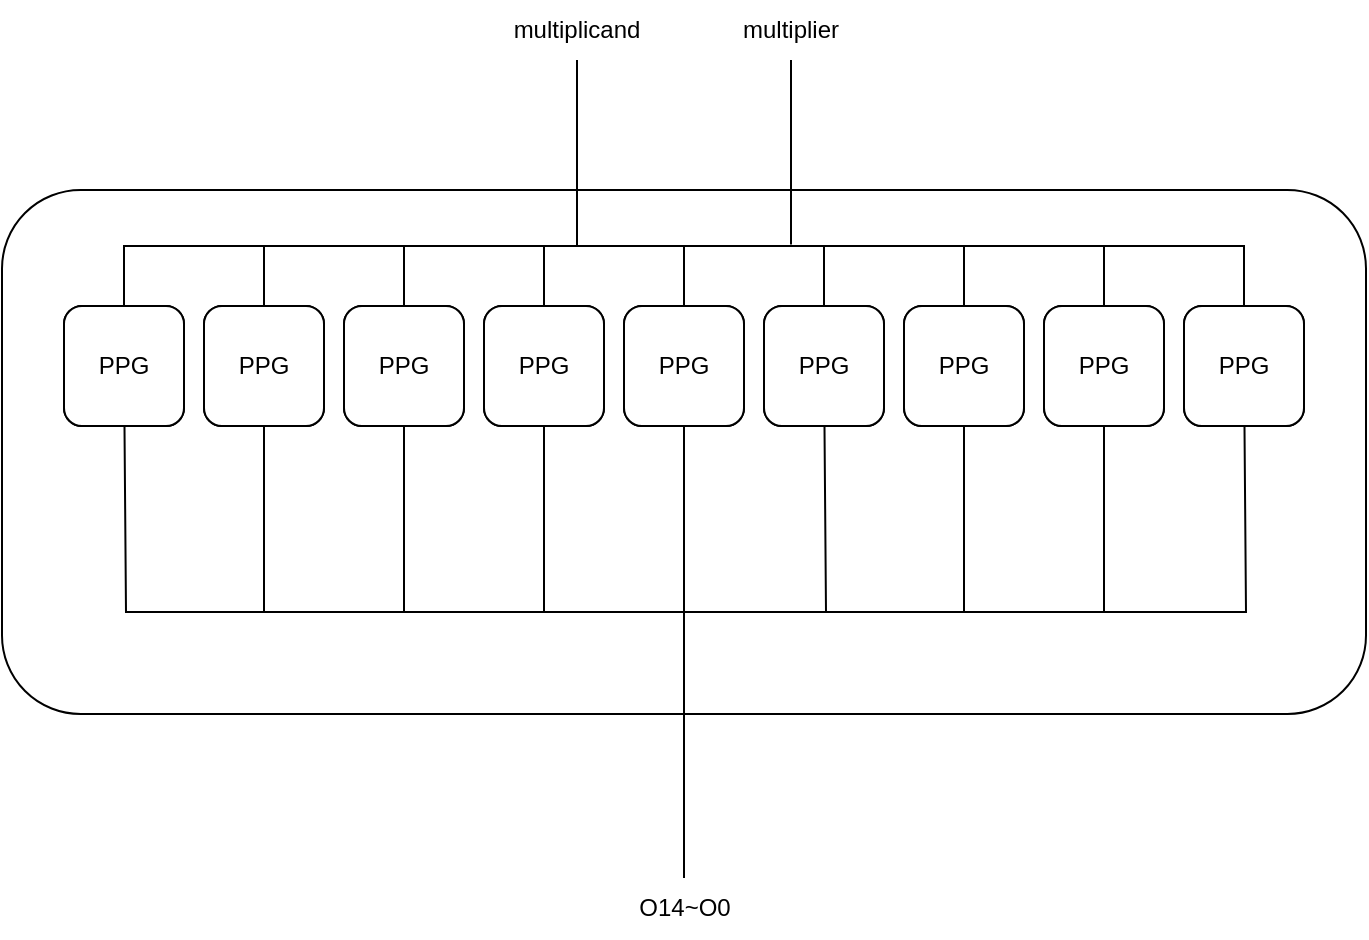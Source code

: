 <mxfile version="21.6.9" type="device">
  <diagram id="-GrPzJMxOl5cILJKljhI" name="페이지-1">
    <mxGraphModel dx="1221" dy="638" grid="0" gridSize="10" guides="1" tooltips="1" connect="1" arrows="1" fold="1" page="0" pageScale="1" pageWidth="827" pageHeight="1169" math="0" shadow="0">
      <root>
        <mxCell id="0" />
        <mxCell id="1" parent="0" />
        <mxCell id="Rnmd6pnbZlGe_Y1eaghR-26" value="PPG" style="rounded=1;whiteSpace=wrap;html=1;flipV=1;flipH=0;rotation=-180;" vertex="1" parent="1">
          <mxGeometry x="774" y="191" width="60" height="60" as="geometry" />
        </mxCell>
        <mxCell id="Rnmd6pnbZlGe_Y1eaghR-27" value="PPG" style="rounded=1;whiteSpace=wrap;html=1;flipV=1;flipH=0;rotation=-180;" vertex="1" parent="1">
          <mxGeometry x="704" y="191" width="60" height="60" as="geometry" />
        </mxCell>
        <mxCell id="Rnmd6pnbZlGe_Y1eaghR-29" value="PPG" style="rounded=1;whiteSpace=wrap;html=1;flipV=1;flipH=0;rotation=-180;" vertex="1" parent="1">
          <mxGeometry x="634" y="191" width="60" height="60" as="geometry" />
        </mxCell>
        <mxCell id="Rnmd6pnbZlGe_Y1eaghR-28" value="PPG" style="rounded=1;whiteSpace=wrap;html=1;flipV=1;flipH=0;rotation=-180;" vertex="1" parent="1">
          <mxGeometry x="564" y="191" width="60" height="60" as="geometry" />
        </mxCell>
        <mxCell id="Rnmd6pnbZlGe_Y1eaghR-34" value="PPG" style="rounded=1;whiteSpace=wrap;html=1;flipV=1;flipH=0;rotation=-180;" vertex="1" parent="1">
          <mxGeometry x="214" y="191" width="60" height="60" as="geometry" />
        </mxCell>
        <mxCell id="Rnmd6pnbZlGe_Y1eaghR-33" value="PPG" style="rounded=1;whiteSpace=wrap;html=1;flipV=1;flipH=0;rotation=-180;" vertex="1" parent="1">
          <mxGeometry x="284" y="191" width="60" height="60" as="geometry" />
        </mxCell>
        <mxCell id="Rnmd6pnbZlGe_Y1eaghR-32" value="PPG" style="rounded=1;whiteSpace=wrap;html=1;flipV=1;flipH=0;rotation=-180;" vertex="1" parent="1">
          <mxGeometry x="354" y="191" width="60" height="60" as="geometry" />
        </mxCell>
        <mxCell id="Rnmd6pnbZlGe_Y1eaghR-31" value="PPG" style="rounded=1;whiteSpace=wrap;html=1;flipV=1;flipH=0;rotation=-180;" vertex="1" parent="1">
          <mxGeometry x="424" y="191" width="60" height="60" as="geometry" />
        </mxCell>
        <mxCell id="Rnmd6pnbZlGe_Y1eaghR-30" value="PPG" style="rounded=1;whiteSpace=wrap;html=1;flipV=1;flipH=0;rotation=-180;" vertex="1" parent="1">
          <mxGeometry x="494" y="191" width="60" height="60" as="geometry" />
        </mxCell>
        <mxCell id="Rnmd6pnbZlGe_Y1eaghR-3" value="PPG" style="rounded=1;whiteSpace=wrap;html=1;" vertex="1" parent="1">
          <mxGeometry x="214" y="191" width="60" height="60" as="geometry" />
        </mxCell>
        <mxCell id="Rnmd6pnbZlGe_Y1eaghR-4" value="PPG" style="rounded=1;whiteSpace=wrap;html=1;" vertex="1" parent="1">
          <mxGeometry x="284" y="191" width="60" height="60" as="geometry" />
        </mxCell>
        <mxCell id="Rnmd6pnbZlGe_Y1eaghR-5" value="PPG" style="rounded=1;whiteSpace=wrap;html=1;" vertex="1" parent="1">
          <mxGeometry x="424" y="191" width="60" height="60" as="geometry" />
        </mxCell>
        <mxCell id="Rnmd6pnbZlGe_Y1eaghR-6" value="PPG" style="rounded=1;whiteSpace=wrap;html=1;" vertex="1" parent="1">
          <mxGeometry x="354" y="191" width="60" height="60" as="geometry" />
        </mxCell>
        <mxCell id="Rnmd6pnbZlGe_Y1eaghR-7" value="PPG" style="rounded=1;whiteSpace=wrap;html=1;" vertex="1" parent="1">
          <mxGeometry x="494" y="191" width="60" height="60" as="geometry" />
        </mxCell>
        <mxCell id="Rnmd6pnbZlGe_Y1eaghR-8" value="PPG" style="rounded=1;whiteSpace=wrap;html=1;" vertex="1" parent="1">
          <mxGeometry x="564" y="191" width="60" height="60" as="geometry" />
        </mxCell>
        <mxCell id="Rnmd6pnbZlGe_Y1eaghR-9" value="PPG" style="rounded=1;whiteSpace=wrap;html=1;" vertex="1" parent="1">
          <mxGeometry x="634" y="191" width="60" height="60" as="geometry" />
        </mxCell>
        <mxCell id="Rnmd6pnbZlGe_Y1eaghR-10" value="PPG" style="rounded=1;whiteSpace=wrap;html=1;" vertex="1" parent="1">
          <mxGeometry x="704" y="191" width="60" height="60" as="geometry" />
        </mxCell>
        <mxCell id="Rnmd6pnbZlGe_Y1eaghR-11" value="PPG" style="rounded=1;whiteSpace=wrap;html=1;" vertex="1" parent="1">
          <mxGeometry x="774" y="191" width="60" height="60" as="geometry" />
        </mxCell>
        <mxCell id="Rnmd6pnbZlGe_Y1eaghR-14" style="edgeStyle=orthogonalEdgeStyle;rounded=0;orthogonalLoop=1;jettySize=auto;html=1;endArrow=none;endFill=0;" edge="1" parent="1" source="Rnmd6pnbZlGe_Y1eaghR-12" target="Rnmd6pnbZlGe_Y1eaghR-5">
          <mxGeometry relative="1" as="geometry">
            <Array as="points">
              <mxPoint x="471" y="161" />
              <mxPoint x="454" y="161" />
            </Array>
          </mxGeometry>
        </mxCell>
        <mxCell id="Rnmd6pnbZlGe_Y1eaghR-15" style="edgeStyle=orthogonalEdgeStyle;rounded=0;orthogonalLoop=1;jettySize=auto;html=1;endArrow=none;endFill=0;" edge="1" parent="1" source="Rnmd6pnbZlGe_Y1eaghR-12" target="Rnmd6pnbZlGe_Y1eaghR-3">
          <mxGeometry relative="1" as="geometry">
            <Array as="points">
              <mxPoint x="471" y="161" />
              <mxPoint x="244" y="161" />
            </Array>
          </mxGeometry>
        </mxCell>
        <mxCell id="Rnmd6pnbZlGe_Y1eaghR-18" style="edgeStyle=orthogonalEdgeStyle;rounded=0;orthogonalLoop=1;jettySize=auto;html=1;entryX=0.5;entryY=0;entryDx=0;entryDy=0;endArrow=none;endFill=0;" edge="1" parent="1" source="Rnmd6pnbZlGe_Y1eaghR-12" target="Rnmd6pnbZlGe_Y1eaghR-4">
          <mxGeometry relative="1" as="geometry">
            <Array as="points">
              <mxPoint x="471" y="161" />
              <mxPoint x="314" y="161" />
            </Array>
          </mxGeometry>
        </mxCell>
        <mxCell id="Rnmd6pnbZlGe_Y1eaghR-19" style="edgeStyle=orthogonalEdgeStyle;rounded=0;orthogonalLoop=1;jettySize=auto;html=1;entryX=0.5;entryY=0;entryDx=0;entryDy=0;endArrow=none;endFill=0;" edge="1" parent="1" source="Rnmd6pnbZlGe_Y1eaghR-12" target="Rnmd6pnbZlGe_Y1eaghR-7">
          <mxGeometry relative="1" as="geometry">
            <Array as="points">
              <mxPoint x="471" y="161" />
              <mxPoint x="524" y="161" />
            </Array>
          </mxGeometry>
        </mxCell>
        <mxCell id="Rnmd6pnbZlGe_Y1eaghR-20" style="edgeStyle=orthogonalEdgeStyle;rounded=0;orthogonalLoop=1;jettySize=auto;html=1;entryX=0.5;entryY=0;entryDx=0;entryDy=0;endArrow=none;endFill=0;" edge="1" parent="1" source="Rnmd6pnbZlGe_Y1eaghR-12" target="Rnmd6pnbZlGe_Y1eaghR-8">
          <mxGeometry relative="1" as="geometry">
            <Array as="points">
              <mxPoint x="471" y="161" />
              <mxPoint x="594" y="161" />
            </Array>
          </mxGeometry>
        </mxCell>
        <mxCell id="Rnmd6pnbZlGe_Y1eaghR-21" style="edgeStyle=orthogonalEdgeStyle;rounded=0;orthogonalLoop=1;jettySize=auto;html=1;entryX=0.5;entryY=0;entryDx=0;entryDy=0;endArrow=none;endFill=0;" edge="1" parent="1" source="Rnmd6pnbZlGe_Y1eaghR-12" target="Rnmd6pnbZlGe_Y1eaghR-9">
          <mxGeometry relative="1" as="geometry">
            <Array as="points">
              <mxPoint x="471" y="161" />
              <mxPoint x="664" y="161" />
            </Array>
          </mxGeometry>
        </mxCell>
        <mxCell id="Rnmd6pnbZlGe_Y1eaghR-22" style="edgeStyle=orthogonalEdgeStyle;rounded=0;orthogonalLoop=1;jettySize=auto;html=1;entryX=0.5;entryY=0;entryDx=0;entryDy=0;endArrow=none;endFill=0;" edge="1" parent="1" source="Rnmd6pnbZlGe_Y1eaghR-12" target="Rnmd6pnbZlGe_Y1eaghR-10">
          <mxGeometry relative="1" as="geometry">
            <Array as="points">
              <mxPoint x="471" y="161" />
              <mxPoint x="734" y="161" />
            </Array>
          </mxGeometry>
        </mxCell>
        <mxCell id="Rnmd6pnbZlGe_Y1eaghR-23" style="edgeStyle=orthogonalEdgeStyle;rounded=0;orthogonalLoop=1;jettySize=auto;html=1;endArrow=none;endFill=0;" edge="1" parent="1" source="Rnmd6pnbZlGe_Y1eaghR-12" target="Rnmd6pnbZlGe_Y1eaghR-11">
          <mxGeometry relative="1" as="geometry">
            <Array as="points">
              <mxPoint x="471" y="161" />
              <mxPoint x="804" y="161" />
            </Array>
          </mxGeometry>
        </mxCell>
        <mxCell id="Rnmd6pnbZlGe_Y1eaghR-25" style="edgeStyle=orthogonalEdgeStyle;rounded=0;orthogonalLoop=1;jettySize=auto;html=1;entryX=0.5;entryY=0;entryDx=0;entryDy=0;endArrow=none;endFill=0;" edge="1" parent="1" source="Rnmd6pnbZlGe_Y1eaghR-12" target="Rnmd6pnbZlGe_Y1eaghR-6">
          <mxGeometry relative="1" as="geometry">
            <Array as="points">
              <mxPoint x="471" y="161" />
              <mxPoint x="384" y="161" />
            </Array>
          </mxGeometry>
        </mxCell>
        <mxCell id="Rnmd6pnbZlGe_Y1eaghR-12" value="multiplicand" style="text;html=1;strokeColor=none;fillColor=none;align=center;verticalAlign=middle;whiteSpace=wrap;rounded=0;" vertex="1" parent="1">
          <mxGeometry x="427" y="38" width="87" height="30" as="geometry" />
        </mxCell>
        <mxCell id="Rnmd6pnbZlGe_Y1eaghR-24" style="edgeStyle=orthogonalEdgeStyle;rounded=0;orthogonalLoop=1;jettySize=auto;html=1;endArrow=none;endFill=0;" edge="1" parent="1" source="Rnmd6pnbZlGe_Y1eaghR-13">
          <mxGeometry relative="1" as="geometry">
            <mxPoint x="577.5" y="160.222" as="targetPoint" />
          </mxGeometry>
        </mxCell>
        <mxCell id="Rnmd6pnbZlGe_Y1eaghR-13" value="multiplier" style="text;html=1;strokeColor=none;fillColor=none;align=center;verticalAlign=middle;whiteSpace=wrap;rounded=0;" vertex="1" parent="1">
          <mxGeometry x="534" y="38" width="87" height="30" as="geometry" />
        </mxCell>
        <mxCell id="Rnmd6pnbZlGe_Y1eaghR-2" value="" style="rounded=1;whiteSpace=wrap;html=1;fillColor=none;" vertex="1" parent="1">
          <mxGeometry x="183" y="133" width="682" height="262" as="geometry" />
        </mxCell>
        <mxCell id="Rnmd6pnbZlGe_Y1eaghR-35" style="edgeStyle=orthogonalEdgeStyle;rounded=0;orthogonalLoop=1;jettySize=auto;html=1;endArrow=none;endFill=0;" edge="1" parent="1" source="Rnmd6pnbZlGe_Y1eaghR-44" target="Rnmd6pnbZlGe_Y1eaghR-28">
          <mxGeometry relative="1" as="geometry">
            <Array as="points">
              <mxPoint x="524" y="344" />
              <mxPoint x="595" y="344" />
            </Array>
          </mxGeometry>
        </mxCell>
        <mxCell id="Rnmd6pnbZlGe_Y1eaghR-36" style="edgeStyle=orthogonalEdgeStyle;rounded=0;orthogonalLoop=1;jettySize=auto;html=1;endArrow=none;endFill=0;" edge="1" parent="1" source="Rnmd6pnbZlGe_Y1eaghR-44" target="Rnmd6pnbZlGe_Y1eaghR-26">
          <mxGeometry relative="1" as="geometry">
            <Array as="points">
              <mxPoint x="524" y="344" />
              <mxPoint x="805" y="344" />
            </Array>
          </mxGeometry>
        </mxCell>
        <mxCell id="Rnmd6pnbZlGe_Y1eaghR-37" style="edgeStyle=orthogonalEdgeStyle;rounded=0;orthogonalLoop=1;jettySize=auto;html=1;entryX=0.5;entryY=0;entryDx=0;entryDy=0;endArrow=none;endFill=0;" edge="1" parent="1" source="Rnmd6pnbZlGe_Y1eaghR-44" target="Rnmd6pnbZlGe_Y1eaghR-27">
          <mxGeometry relative="1" as="geometry">
            <Array as="points">
              <mxPoint x="578" y="344" />
              <mxPoint x="735" y="344" />
            </Array>
          </mxGeometry>
        </mxCell>
        <mxCell id="Rnmd6pnbZlGe_Y1eaghR-38" style="edgeStyle=orthogonalEdgeStyle;rounded=0;orthogonalLoop=1;jettySize=auto;html=1;entryX=0.5;entryY=0;entryDx=0;entryDy=0;endArrow=none;endFill=0;" edge="1" parent="1" source="Rnmd6pnbZlGe_Y1eaghR-44" target="Rnmd6pnbZlGe_Y1eaghR-30">
          <mxGeometry relative="1" as="geometry">
            <Array as="points">
              <mxPoint x="524" y="411" />
              <mxPoint x="524" y="411" />
            </Array>
          </mxGeometry>
        </mxCell>
        <mxCell id="Rnmd6pnbZlGe_Y1eaghR-39" style="edgeStyle=orthogonalEdgeStyle;rounded=0;orthogonalLoop=1;jettySize=auto;html=1;entryX=0.5;entryY=0;entryDx=0;entryDy=0;endArrow=none;endFill=0;" edge="1" parent="1" source="Rnmd6pnbZlGe_Y1eaghR-44" target="Rnmd6pnbZlGe_Y1eaghR-31">
          <mxGeometry relative="1" as="geometry">
            <Array as="points">
              <mxPoint x="524" y="344" />
              <mxPoint x="454" y="344" />
            </Array>
          </mxGeometry>
        </mxCell>
        <mxCell id="Rnmd6pnbZlGe_Y1eaghR-40" style="edgeStyle=orthogonalEdgeStyle;rounded=0;orthogonalLoop=1;jettySize=auto;html=1;entryX=0.5;entryY=0;entryDx=0;entryDy=0;endArrow=none;endFill=0;" edge="1" parent="1" source="Rnmd6pnbZlGe_Y1eaghR-44" target="Rnmd6pnbZlGe_Y1eaghR-32">
          <mxGeometry relative="1" as="geometry">
            <Array as="points">
              <mxPoint x="524" y="344" />
              <mxPoint x="384" y="344" />
            </Array>
          </mxGeometry>
        </mxCell>
        <mxCell id="Rnmd6pnbZlGe_Y1eaghR-41" style="edgeStyle=orthogonalEdgeStyle;rounded=0;orthogonalLoop=1;jettySize=auto;html=1;entryX=0.5;entryY=0;entryDx=0;entryDy=0;endArrow=none;endFill=0;" edge="1" parent="1" source="Rnmd6pnbZlGe_Y1eaghR-44" target="Rnmd6pnbZlGe_Y1eaghR-33">
          <mxGeometry relative="1" as="geometry">
            <Array as="points">
              <mxPoint x="524" y="344" />
              <mxPoint x="314" y="344" />
            </Array>
          </mxGeometry>
        </mxCell>
        <mxCell id="Rnmd6pnbZlGe_Y1eaghR-42" style="edgeStyle=orthogonalEdgeStyle;rounded=0;orthogonalLoop=1;jettySize=auto;html=1;endArrow=none;endFill=0;" edge="1" parent="1" source="Rnmd6pnbZlGe_Y1eaghR-44" target="Rnmd6pnbZlGe_Y1eaghR-34">
          <mxGeometry relative="1" as="geometry">
            <Array as="points">
              <mxPoint x="524" y="344" />
              <mxPoint x="245" y="344" />
            </Array>
          </mxGeometry>
        </mxCell>
        <mxCell id="Rnmd6pnbZlGe_Y1eaghR-43" style="edgeStyle=orthogonalEdgeStyle;rounded=0;orthogonalLoop=1;jettySize=auto;html=1;entryX=0.5;entryY=0;entryDx=0;entryDy=0;endArrow=none;endFill=0;" edge="1" parent="1" source="Rnmd6pnbZlGe_Y1eaghR-44" target="Rnmd6pnbZlGe_Y1eaghR-29">
          <mxGeometry relative="1" as="geometry">
            <Array as="points">
              <mxPoint x="578" y="344" />
              <mxPoint x="665" y="344" />
            </Array>
          </mxGeometry>
        </mxCell>
        <mxCell id="Rnmd6pnbZlGe_Y1eaghR-44" value="O14~O0" style="text;html=1;strokeColor=none;fillColor=none;align=center;verticalAlign=middle;whiteSpace=wrap;rounded=0;flipV=1;flipH=0;rotation=0;" vertex="1" parent="1">
          <mxGeometry x="480.5" y="477" width="87" height="30" as="geometry" />
        </mxCell>
        <mxCell id="Rnmd6pnbZlGe_Y1eaghR-45" style="edgeStyle=orthogonalEdgeStyle;rounded=0;orthogonalLoop=1;jettySize=auto;html=1;endArrow=none;endFill=0;" edge="1" parent="1">
          <mxGeometry relative="1" as="geometry">
            <mxPoint x="470" y="374" as="targetPoint" />
            <mxPoint x="470.493" y="374" as="sourcePoint" />
          </mxGeometry>
        </mxCell>
      </root>
    </mxGraphModel>
  </diagram>
</mxfile>
